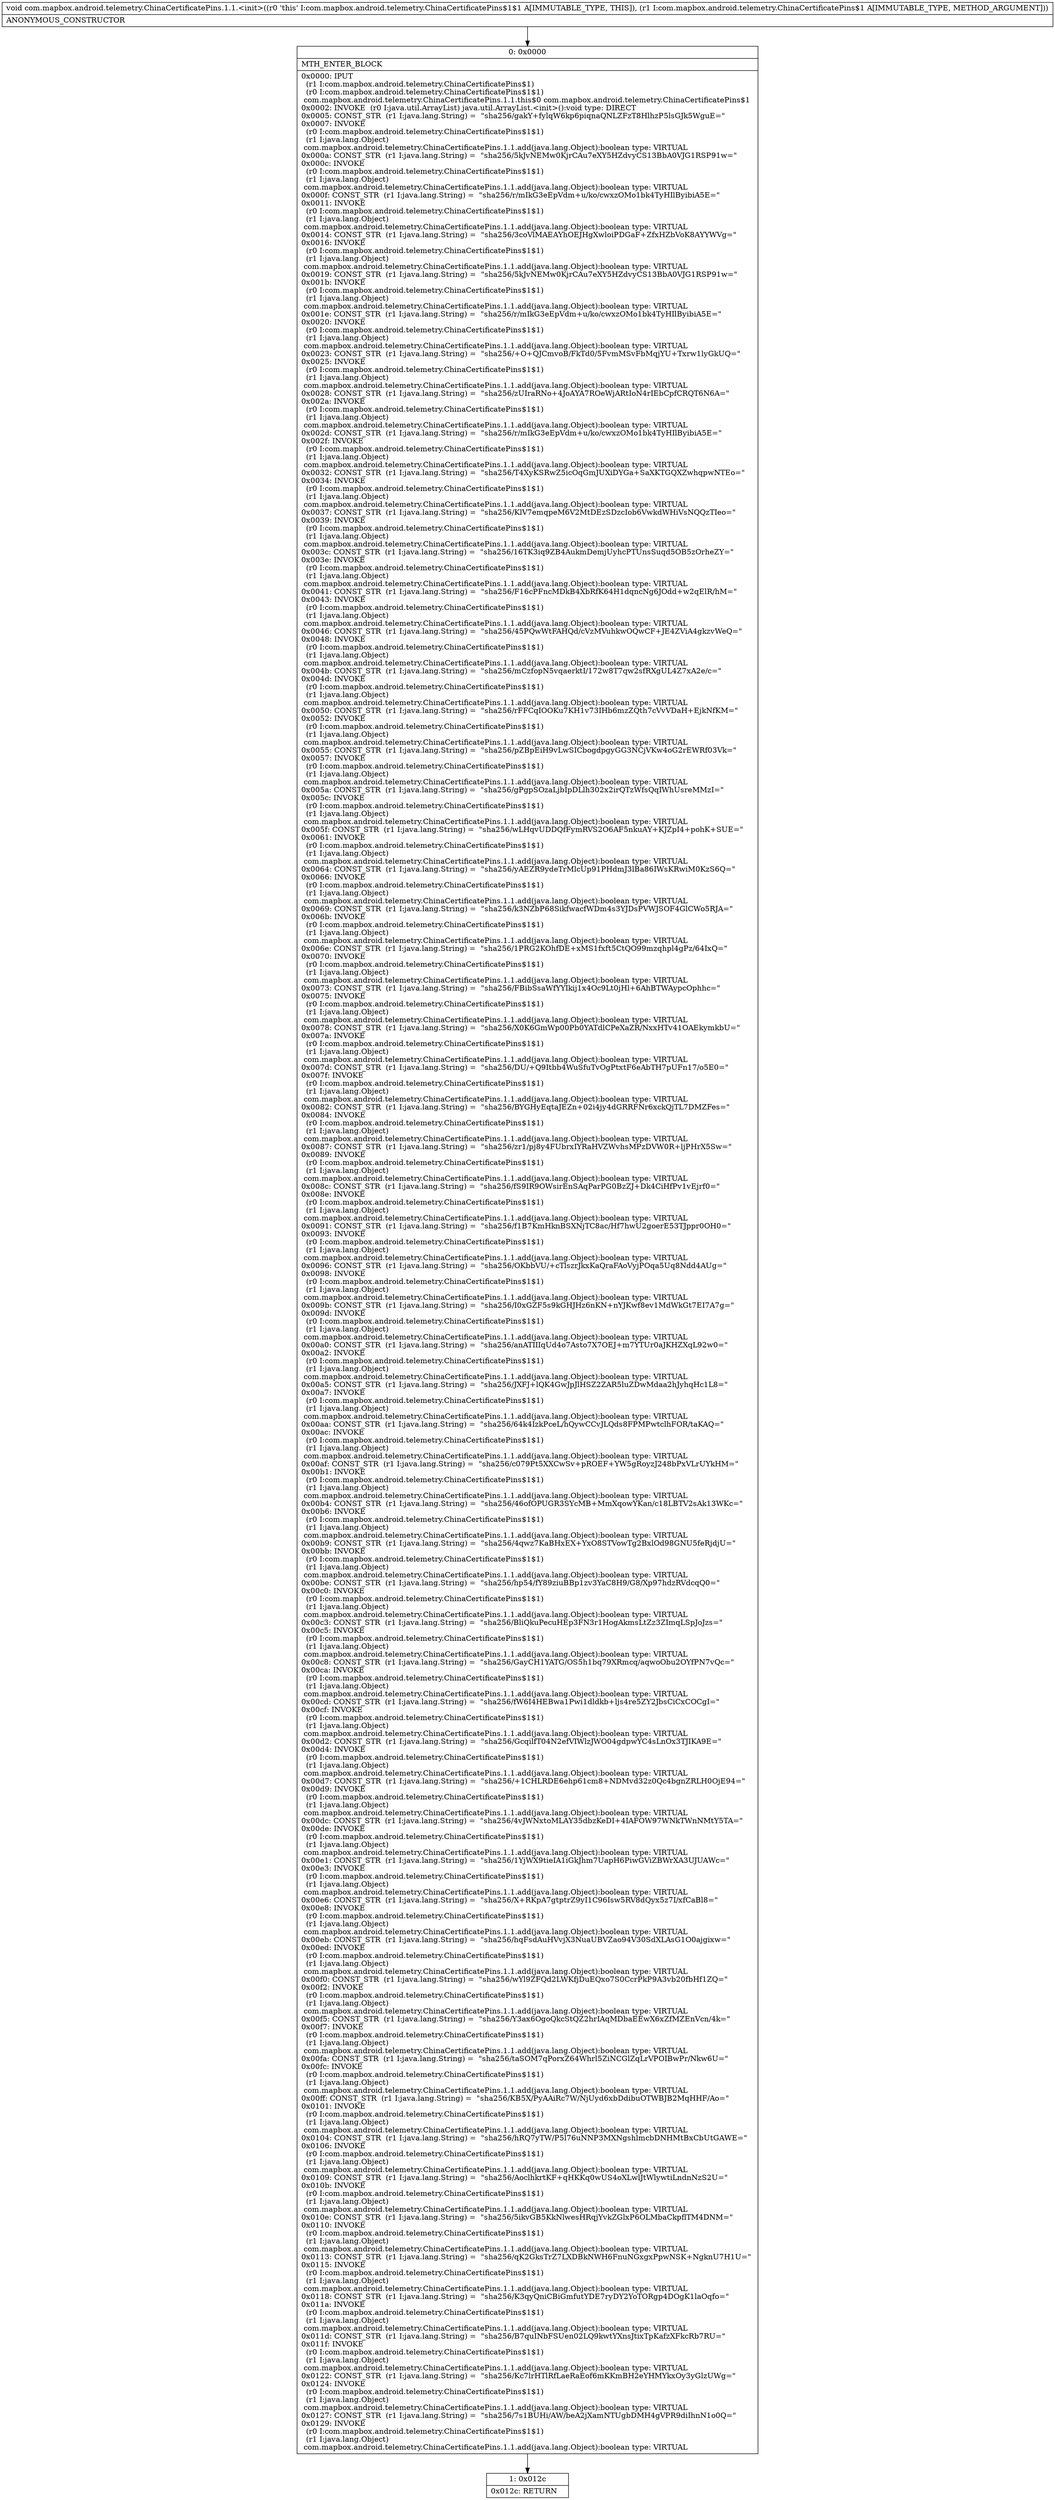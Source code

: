 digraph "CFG forcom.mapbox.android.telemetry.ChinaCertificatePins.1.1.\<init\>(Lcom\/mapbox\/android\/telemetry\/ChinaCertificatePins$1;)V" {
Node_0 [shape=record,label="{0\:\ 0x0000|MTH_ENTER_BLOCK\l|0x0000: IPUT  \l  (r1 I:com.mapbox.android.telemetry.ChinaCertificatePins$1)\l  (r0 I:com.mapbox.android.telemetry.ChinaCertificatePins$1$1)\l com.mapbox.android.telemetry.ChinaCertificatePins.1.1.this$0 com.mapbox.android.telemetry.ChinaCertificatePins$1 \l0x0002: INVOKE  (r0 I:java.util.ArrayList) java.util.ArrayList.\<init\>():void type: DIRECT \l0x0005: CONST_STR  (r1 I:java.lang.String) =  \"sha256\/gakY+fylqW6kp6piqnaQNLZFzT8HlhzP5lsGJk5WguE=\" \l0x0007: INVOKE  \l  (r0 I:com.mapbox.android.telemetry.ChinaCertificatePins$1$1)\l  (r1 I:java.lang.Object)\l com.mapbox.android.telemetry.ChinaCertificatePins.1.1.add(java.lang.Object):boolean type: VIRTUAL \l0x000a: CONST_STR  (r1 I:java.lang.String) =  \"sha256\/5kJvNEMw0KjrCAu7eXY5HZdvyCS13BbA0VJG1RSP91w=\" \l0x000c: INVOKE  \l  (r0 I:com.mapbox.android.telemetry.ChinaCertificatePins$1$1)\l  (r1 I:java.lang.Object)\l com.mapbox.android.telemetry.ChinaCertificatePins.1.1.add(java.lang.Object):boolean type: VIRTUAL \l0x000f: CONST_STR  (r1 I:java.lang.String) =  \"sha256\/r\/mIkG3eEpVdm+u\/ko\/cwxzOMo1bk4TyHIlByibiA5E=\" \l0x0011: INVOKE  \l  (r0 I:com.mapbox.android.telemetry.ChinaCertificatePins$1$1)\l  (r1 I:java.lang.Object)\l com.mapbox.android.telemetry.ChinaCertificatePins.1.1.add(java.lang.Object):boolean type: VIRTUAL \l0x0014: CONST_STR  (r1 I:java.lang.String) =  \"sha256\/3coVlMAEAYhOEJHgXwloiPDGaF+ZfxHZbVoK8AYYWVg=\" \l0x0016: INVOKE  \l  (r0 I:com.mapbox.android.telemetry.ChinaCertificatePins$1$1)\l  (r1 I:java.lang.Object)\l com.mapbox.android.telemetry.ChinaCertificatePins.1.1.add(java.lang.Object):boolean type: VIRTUAL \l0x0019: CONST_STR  (r1 I:java.lang.String) =  \"sha256\/5kJvNEMw0KjrCAu7eXY5HZdvyCS13BbA0VJG1RSP91w=\" \l0x001b: INVOKE  \l  (r0 I:com.mapbox.android.telemetry.ChinaCertificatePins$1$1)\l  (r1 I:java.lang.Object)\l com.mapbox.android.telemetry.ChinaCertificatePins.1.1.add(java.lang.Object):boolean type: VIRTUAL \l0x001e: CONST_STR  (r1 I:java.lang.String) =  \"sha256\/r\/mIkG3eEpVdm+u\/ko\/cwxzOMo1bk4TyHIlByibiA5E=\" \l0x0020: INVOKE  \l  (r0 I:com.mapbox.android.telemetry.ChinaCertificatePins$1$1)\l  (r1 I:java.lang.Object)\l com.mapbox.android.telemetry.ChinaCertificatePins.1.1.add(java.lang.Object):boolean type: VIRTUAL \l0x0023: CONST_STR  (r1 I:java.lang.String) =  \"sha256\/+O+QJCmvoB\/FkTd0\/5FvmMSvFbMqjYU+Txrw1lyGkUQ=\" \l0x0025: INVOKE  \l  (r0 I:com.mapbox.android.telemetry.ChinaCertificatePins$1$1)\l  (r1 I:java.lang.Object)\l com.mapbox.android.telemetry.ChinaCertificatePins.1.1.add(java.lang.Object):boolean type: VIRTUAL \l0x0028: CONST_STR  (r1 I:java.lang.String) =  \"sha256\/zUIraRNo+4JoAYA7ROeWjARtIoN4rIEbCpfCRQT6N6A=\" \l0x002a: INVOKE  \l  (r0 I:com.mapbox.android.telemetry.ChinaCertificatePins$1$1)\l  (r1 I:java.lang.Object)\l com.mapbox.android.telemetry.ChinaCertificatePins.1.1.add(java.lang.Object):boolean type: VIRTUAL \l0x002d: CONST_STR  (r1 I:java.lang.String) =  \"sha256\/r\/mIkG3eEpVdm+u\/ko\/cwxzOMo1bk4TyHIlByibiA5E=\" \l0x002f: INVOKE  \l  (r0 I:com.mapbox.android.telemetry.ChinaCertificatePins$1$1)\l  (r1 I:java.lang.Object)\l com.mapbox.android.telemetry.ChinaCertificatePins.1.1.add(java.lang.Object):boolean type: VIRTUAL \l0x0032: CONST_STR  (r1 I:java.lang.String) =  \"sha256\/T4XyKSRwZ5icOqGmJUXiDYGa+SaXKTGQXZwhqpwNTEo=\" \l0x0034: INVOKE  \l  (r0 I:com.mapbox.android.telemetry.ChinaCertificatePins$1$1)\l  (r1 I:java.lang.Object)\l com.mapbox.android.telemetry.ChinaCertificatePins.1.1.add(java.lang.Object):boolean type: VIRTUAL \l0x0037: CONST_STR  (r1 I:java.lang.String) =  \"sha256\/KlV7emqpeM6V2MtDEzSDzcIob6VwkdWHiVsNQQzTIeo=\" \l0x0039: INVOKE  \l  (r0 I:com.mapbox.android.telemetry.ChinaCertificatePins$1$1)\l  (r1 I:java.lang.Object)\l com.mapbox.android.telemetry.ChinaCertificatePins.1.1.add(java.lang.Object):boolean type: VIRTUAL \l0x003c: CONST_STR  (r1 I:java.lang.String) =  \"sha256\/16TK3iq9ZB4AukmDemjUyhcPTUnsSuqd5OB5zOrheZY=\" \l0x003e: INVOKE  \l  (r0 I:com.mapbox.android.telemetry.ChinaCertificatePins$1$1)\l  (r1 I:java.lang.Object)\l com.mapbox.android.telemetry.ChinaCertificatePins.1.1.add(java.lang.Object):boolean type: VIRTUAL \l0x0041: CONST_STR  (r1 I:java.lang.String) =  \"sha256\/F16cPFncMDkB4XbRfK64H1dqncNg6JOdd+w2qElR\/hM=\" \l0x0043: INVOKE  \l  (r0 I:com.mapbox.android.telemetry.ChinaCertificatePins$1$1)\l  (r1 I:java.lang.Object)\l com.mapbox.android.telemetry.ChinaCertificatePins.1.1.add(java.lang.Object):boolean type: VIRTUAL \l0x0046: CONST_STR  (r1 I:java.lang.String) =  \"sha256\/45PQwWtFAHQd\/cVzMVuhkwOQwCF+JE4ZViA4gkzvWeQ=\" \l0x0048: INVOKE  \l  (r0 I:com.mapbox.android.telemetry.ChinaCertificatePins$1$1)\l  (r1 I:java.lang.Object)\l com.mapbox.android.telemetry.ChinaCertificatePins.1.1.add(java.lang.Object):boolean type: VIRTUAL \l0x004b: CONST_STR  (r1 I:java.lang.String) =  \"sha256\/mCzfopN5vqaerktI\/172w8T7qw2sfRXgUL4Z7xA2e\/c=\" \l0x004d: INVOKE  \l  (r0 I:com.mapbox.android.telemetry.ChinaCertificatePins$1$1)\l  (r1 I:java.lang.Object)\l com.mapbox.android.telemetry.ChinaCertificatePins.1.1.add(java.lang.Object):boolean type: VIRTUAL \l0x0050: CONST_STR  (r1 I:java.lang.String) =  \"sha256\/rFFCqIOOKu7KH1v73IHb6mzZQth7cVvVDaH+EjkNfKM=\" \l0x0052: INVOKE  \l  (r0 I:com.mapbox.android.telemetry.ChinaCertificatePins$1$1)\l  (r1 I:java.lang.Object)\l com.mapbox.android.telemetry.ChinaCertificatePins.1.1.add(java.lang.Object):boolean type: VIRTUAL \l0x0055: CONST_STR  (r1 I:java.lang.String) =  \"sha256\/pZBpEiH9vLwSICbogdpgyGG3NCjVKw4oG2rEWRf03Vk=\" \l0x0057: INVOKE  \l  (r0 I:com.mapbox.android.telemetry.ChinaCertificatePins$1$1)\l  (r1 I:java.lang.Object)\l com.mapbox.android.telemetry.ChinaCertificatePins.1.1.add(java.lang.Object):boolean type: VIRTUAL \l0x005a: CONST_STR  (r1 I:java.lang.String) =  \"sha256\/gPgpSOzaLjbIpDLlh302x2irQTzWfsQqIWhUsreMMzI=\" \l0x005c: INVOKE  \l  (r0 I:com.mapbox.android.telemetry.ChinaCertificatePins$1$1)\l  (r1 I:java.lang.Object)\l com.mapbox.android.telemetry.ChinaCertificatePins.1.1.add(java.lang.Object):boolean type: VIRTUAL \l0x005f: CONST_STR  (r1 I:java.lang.String) =  \"sha256\/wLHqvUDDQfFymRVS2O6AF5nkuAY+KJZpI4+pohK+SUE=\" \l0x0061: INVOKE  \l  (r0 I:com.mapbox.android.telemetry.ChinaCertificatePins$1$1)\l  (r1 I:java.lang.Object)\l com.mapbox.android.telemetry.ChinaCertificatePins.1.1.add(java.lang.Object):boolean type: VIRTUAL \l0x0064: CONST_STR  (r1 I:java.lang.String) =  \"sha256\/yAEZR9ydeTrMlcUp91PHdmJ3lBa86IWsKRwiM0KzS6Q=\" \l0x0066: INVOKE  \l  (r0 I:com.mapbox.android.telemetry.ChinaCertificatePins$1$1)\l  (r1 I:java.lang.Object)\l com.mapbox.android.telemetry.ChinaCertificatePins.1.1.add(java.lang.Object):boolean type: VIRTUAL \l0x0069: CONST_STR  (r1 I:java.lang.String) =  \"sha256\/k3NZbP68SikfwacfWDm4s3YJDsPVWJSOF4GlCWo5RJA=\" \l0x006b: INVOKE  \l  (r0 I:com.mapbox.android.telemetry.ChinaCertificatePins$1$1)\l  (r1 I:java.lang.Object)\l com.mapbox.android.telemetry.ChinaCertificatePins.1.1.add(java.lang.Object):boolean type: VIRTUAL \l0x006e: CONST_STR  (r1 I:java.lang.String) =  \"sha256\/1PRG2KOhfDE+xMS1fxft5CtQO99mzqhpl4gPz\/64IxQ=\" \l0x0070: INVOKE  \l  (r0 I:com.mapbox.android.telemetry.ChinaCertificatePins$1$1)\l  (r1 I:java.lang.Object)\l com.mapbox.android.telemetry.ChinaCertificatePins.1.1.add(java.lang.Object):boolean type: VIRTUAL \l0x0073: CONST_STR  (r1 I:java.lang.String) =  \"sha256\/FBibSsaWfYYIkij1x4Oc9Lt0jHl+6AhBTWAypcOphhc=\" \l0x0075: INVOKE  \l  (r0 I:com.mapbox.android.telemetry.ChinaCertificatePins$1$1)\l  (r1 I:java.lang.Object)\l com.mapbox.android.telemetry.ChinaCertificatePins.1.1.add(java.lang.Object):boolean type: VIRTUAL \l0x0078: CONST_STR  (r1 I:java.lang.String) =  \"sha256\/X0K6GmWp00Pb0YATdlCPeXaZR\/NxxHTv41OAEkymkbU=\" \l0x007a: INVOKE  \l  (r0 I:com.mapbox.android.telemetry.ChinaCertificatePins$1$1)\l  (r1 I:java.lang.Object)\l com.mapbox.android.telemetry.ChinaCertificatePins.1.1.add(java.lang.Object):boolean type: VIRTUAL \l0x007d: CONST_STR  (r1 I:java.lang.String) =  \"sha256\/DU\/+Q9Itbb4WuSfuTvOgPtxtF6eAbTH7pUFn17\/o5E0=\" \l0x007f: INVOKE  \l  (r0 I:com.mapbox.android.telemetry.ChinaCertificatePins$1$1)\l  (r1 I:java.lang.Object)\l com.mapbox.android.telemetry.ChinaCertificatePins.1.1.add(java.lang.Object):boolean type: VIRTUAL \l0x0082: CONST_STR  (r1 I:java.lang.String) =  \"sha256\/BYGHyEqtaJEZn+02i4jy4dGRRFNr6xckQjTL7DMZFes=\" \l0x0084: INVOKE  \l  (r0 I:com.mapbox.android.telemetry.ChinaCertificatePins$1$1)\l  (r1 I:java.lang.Object)\l com.mapbox.android.telemetry.ChinaCertificatePins.1.1.add(java.lang.Object):boolean type: VIRTUAL \l0x0087: CONST_STR  (r1 I:java.lang.String) =  \"sha256\/zr1\/pj8y4FUbrxIYRaHVZWvhsMPzDVW0R+ljPHrX5Sw=\" \l0x0089: INVOKE  \l  (r0 I:com.mapbox.android.telemetry.ChinaCertificatePins$1$1)\l  (r1 I:java.lang.Object)\l com.mapbox.android.telemetry.ChinaCertificatePins.1.1.add(java.lang.Object):boolean type: VIRTUAL \l0x008c: CONST_STR  (r1 I:java.lang.String) =  \"sha256\/fS9IR9OWsirEnSAqParPG0BzZJ+Dk4CiHfPv1vEjrf0=\" \l0x008e: INVOKE  \l  (r0 I:com.mapbox.android.telemetry.ChinaCertificatePins$1$1)\l  (r1 I:java.lang.Object)\l com.mapbox.android.telemetry.ChinaCertificatePins.1.1.add(java.lang.Object):boolean type: VIRTUAL \l0x0091: CONST_STR  (r1 I:java.lang.String) =  \"sha256\/f1B7KmHknBSXNjTC8ac\/Hf7hwU2goerE53TJppr0OH0=\" \l0x0093: INVOKE  \l  (r0 I:com.mapbox.android.telemetry.ChinaCertificatePins$1$1)\l  (r1 I:java.lang.Object)\l com.mapbox.android.telemetry.ChinaCertificatePins.1.1.add(java.lang.Object):boolean type: VIRTUAL \l0x0096: CONST_STR  (r1 I:java.lang.String) =  \"sha256\/OKbbVU\/+cTlszrJkxKaQraFAoVyjPOqa5Uq8Ndd4AUg=\" \l0x0098: INVOKE  \l  (r0 I:com.mapbox.android.telemetry.ChinaCertificatePins$1$1)\l  (r1 I:java.lang.Object)\l com.mapbox.android.telemetry.ChinaCertificatePins.1.1.add(java.lang.Object):boolean type: VIRTUAL \l0x009b: CONST_STR  (r1 I:java.lang.String) =  \"sha256\/I0xGZF5s9kGHJHz6nKN+nYJKwf8ev1MdWkGt7EI7A7g=\" \l0x009d: INVOKE  \l  (r0 I:com.mapbox.android.telemetry.ChinaCertificatePins$1$1)\l  (r1 I:java.lang.Object)\l com.mapbox.android.telemetry.ChinaCertificatePins.1.1.add(java.lang.Object):boolean type: VIRTUAL \l0x00a0: CONST_STR  (r1 I:java.lang.String) =  \"sha256\/anATIIIqUd4o7Asto7X7OEJ+m7YTUr0aJKHZXqL92w0=\" \l0x00a2: INVOKE  \l  (r0 I:com.mapbox.android.telemetry.ChinaCertificatePins$1$1)\l  (r1 I:java.lang.Object)\l com.mapbox.android.telemetry.ChinaCertificatePins.1.1.add(java.lang.Object):boolean type: VIRTUAL \l0x00a5: CONST_STR  (r1 I:java.lang.String) =  \"sha256\/JXFJ+lQK4GwJpJlHSZ2ZAR5luZDwMdaa2hJyhqHc1L8=\" \l0x00a7: INVOKE  \l  (r0 I:com.mapbox.android.telemetry.ChinaCertificatePins$1$1)\l  (r1 I:java.lang.Object)\l com.mapbox.android.telemetry.ChinaCertificatePins.1.1.add(java.lang.Object):boolean type: VIRTUAL \l0x00aa: CONST_STR  (r1 I:java.lang.String) =  \"sha256\/64k4IzkPceL\/hQywCCvJLQds8FPMPwtclhFOR\/taKAQ=\" \l0x00ac: INVOKE  \l  (r0 I:com.mapbox.android.telemetry.ChinaCertificatePins$1$1)\l  (r1 I:java.lang.Object)\l com.mapbox.android.telemetry.ChinaCertificatePins.1.1.add(java.lang.Object):boolean type: VIRTUAL \l0x00af: CONST_STR  (r1 I:java.lang.String) =  \"sha256\/c079Pt5XXCwSv+pROEF+YW5gRoyzJ248bPxVLrUYkHM=\" \l0x00b1: INVOKE  \l  (r0 I:com.mapbox.android.telemetry.ChinaCertificatePins$1$1)\l  (r1 I:java.lang.Object)\l com.mapbox.android.telemetry.ChinaCertificatePins.1.1.add(java.lang.Object):boolean type: VIRTUAL \l0x00b4: CONST_STR  (r1 I:java.lang.String) =  \"sha256\/46ofOPUGR3SYcMB+MmXqowYKan\/c18LBTV2sAk13WKc=\" \l0x00b6: INVOKE  \l  (r0 I:com.mapbox.android.telemetry.ChinaCertificatePins$1$1)\l  (r1 I:java.lang.Object)\l com.mapbox.android.telemetry.ChinaCertificatePins.1.1.add(java.lang.Object):boolean type: VIRTUAL \l0x00b9: CONST_STR  (r1 I:java.lang.String) =  \"sha256\/4qwz7KaBHxEX+YxO8STVowTg2BxlOd98GNU5feRjdjU=\" \l0x00bb: INVOKE  \l  (r0 I:com.mapbox.android.telemetry.ChinaCertificatePins$1$1)\l  (r1 I:java.lang.Object)\l com.mapbox.android.telemetry.ChinaCertificatePins.1.1.add(java.lang.Object):boolean type: VIRTUAL \l0x00be: CONST_STR  (r1 I:java.lang.String) =  \"sha256\/hp54\/fY89ziuBBp1zv3YaC8H9\/G8\/Xp97hdzRVdcqQ0=\" \l0x00c0: INVOKE  \l  (r0 I:com.mapbox.android.telemetry.ChinaCertificatePins$1$1)\l  (r1 I:java.lang.Object)\l com.mapbox.android.telemetry.ChinaCertificatePins.1.1.add(java.lang.Object):boolean type: VIRTUAL \l0x00c3: CONST_STR  (r1 I:java.lang.String) =  \"sha256\/BliQkuPecuHEp3FN3r1HogAkmsLtZz3ZImqLSpJoJzs=\" \l0x00c5: INVOKE  \l  (r0 I:com.mapbox.android.telemetry.ChinaCertificatePins$1$1)\l  (r1 I:java.lang.Object)\l com.mapbox.android.telemetry.ChinaCertificatePins.1.1.add(java.lang.Object):boolean type: VIRTUAL \l0x00c8: CONST_STR  (r1 I:java.lang.String) =  \"sha256\/GayCH1YATG\/OS5h1bq79XRmcq\/aqwoObu2OYfPN7vQc=\" \l0x00ca: INVOKE  \l  (r0 I:com.mapbox.android.telemetry.ChinaCertificatePins$1$1)\l  (r1 I:java.lang.Object)\l com.mapbox.android.telemetry.ChinaCertificatePins.1.1.add(java.lang.Object):boolean type: VIRTUAL \l0x00cd: CONST_STR  (r1 I:java.lang.String) =  \"sha256\/fW6I4HEBwa1Pwi1dldkb+ljs4re5ZY2JbsCiCxCOCgI=\" \l0x00cf: INVOKE  \l  (r0 I:com.mapbox.android.telemetry.ChinaCertificatePins$1$1)\l  (r1 I:java.lang.Object)\l com.mapbox.android.telemetry.ChinaCertificatePins.1.1.add(java.lang.Object):boolean type: VIRTUAL \l0x00d2: CONST_STR  (r1 I:java.lang.String) =  \"sha256\/GcqilfT04N2efVIWlzJWO04gdpwYC4sLnOx3TJIKA9E=\" \l0x00d4: INVOKE  \l  (r0 I:com.mapbox.android.telemetry.ChinaCertificatePins$1$1)\l  (r1 I:java.lang.Object)\l com.mapbox.android.telemetry.ChinaCertificatePins.1.1.add(java.lang.Object):boolean type: VIRTUAL \l0x00d7: CONST_STR  (r1 I:java.lang.String) =  \"sha256\/+1CHLRDE6ehp61cm8+NDMvd32z0Qc4bgnZRLH0OjE94=\" \l0x00d9: INVOKE  \l  (r0 I:com.mapbox.android.telemetry.ChinaCertificatePins$1$1)\l  (r1 I:java.lang.Object)\l com.mapbox.android.telemetry.ChinaCertificatePins.1.1.add(java.lang.Object):boolean type: VIRTUAL \l0x00dc: CONST_STR  (r1 I:java.lang.String) =  \"sha256\/4vJWNxtoMLAY35dbzKeDI+4IAFOW97WNkTWnNMtY5TA=\" \l0x00de: INVOKE  \l  (r0 I:com.mapbox.android.telemetry.ChinaCertificatePins$1$1)\l  (r1 I:java.lang.Object)\l com.mapbox.android.telemetry.ChinaCertificatePins.1.1.add(java.lang.Object):boolean type: VIRTUAL \l0x00e1: CONST_STR  (r1 I:java.lang.String) =  \"sha256\/1YjWX9tieIA1iGkJhm7UapH6PiwGViZBWrXA3UJUAWc=\" \l0x00e3: INVOKE  \l  (r0 I:com.mapbox.android.telemetry.ChinaCertificatePins$1$1)\l  (r1 I:java.lang.Object)\l com.mapbox.android.telemetry.ChinaCertificatePins.1.1.add(java.lang.Object):boolean type: VIRTUAL \l0x00e6: CONST_STR  (r1 I:java.lang.String) =  \"sha256\/X+RKpA7gtptrZ9yI1C96Isw5RV8dQyx5z7I\/xfCaBl8=\" \l0x00e8: INVOKE  \l  (r0 I:com.mapbox.android.telemetry.ChinaCertificatePins$1$1)\l  (r1 I:java.lang.Object)\l com.mapbox.android.telemetry.ChinaCertificatePins.1.1.add(java.lang.Object):boolean type: VIRTUAL \l0x00eb: CONST_STR  (r1 I:java.lang.String) =  \"sha256\/hqFsdAuHVvjX3NuaUBVZao94V30SdXLAsG1O0ajgixw=\" \l0x00ed: INVOKE  \l  (r0 I:com.mapbox.android.telemetry.ChinaCertificatePins$1$1)\l  (r1 I:java.lang.Object)\l com.mapbox.android.telemetry.ChinaCertificatePins.1.1.add(java.lang.Object):boolean type: VIRTUAL \l0x00f0: CONST_STR  (r1 I:java.lang.String) =  \"sha256\/wYl9ZFQd2LWKfjDuEQxo7S0CcrPkP9A3vb20fbHf1ZQ=\" \l0x00f2: INVOKE  \l  (r0 I:com.mapbox.android.telemetry.ChinaCertificatePins$1$1)\l  (r1 I:java.lang.Object)\l com.mapbox.android.telemetry.ChinaCertificatePins.1.1.add(java.lang.Object):boolean type: VIRTUAL \l0x00f5: CONST_STR  (r1 I:java.lang.String) =  \"sha256\/Y3ax6OgoQkcStQZ2hrIAqMDbaEEwX6xZfMZEnVcn\/4k=\" \l0x00f7: INVOKE  \l  (r0 I:com.mapbox.android.telemetry.ChinaCertificatePins$1$1)\l  (r1 I:java.lang.Object)\l com.mapbox.android.telemetry.ChinaCertificatePins.1.1.add(java.lang.Object):boolean type: VIRTUAL \l0x00fa: CONST_STR  (r1 I:java.lang.String) =  \"sha256\/taSOM7qPorxZ64Whrl5ZiNCGlZqLrVPOIBwPr\/Nkw6U=\" \l0x00fc: INVOKE  \l  (r0 I:com.mapbox.android.telemetry.ChinaCertificatePins$1$1)\l  (r1 I:java.lang.Object)\l com.mapbox.android.telemetry.ChinaCertificatePins.1.1.add(java.lang.Object):boolean type: VIRTUAL \l0x00ff: CONST_STR  (r1 I:java.lang.String) =  \"sha256\/KB5X\/PyAAiRc7W\/NjUyd6xbDdibuOTWBJB2MqHHF\/Ao=\" \l0x0101: INVOKE  \l  (r0 I:com.mapbox.android.telemetry.ChinaCertificatePins$1$1)\l  (r1 I:java.lang.Object)\l com.mapbox.android.telemetry.ChinaCertificatePins.1.1.add(java.lang.Object):boolean type: VIRTUAL \l0x0104: CONST_STR  (r1 I:java.lang.String) =  \"sha256\/hRQ7yTW\/P5l76uNNP3MXNgshlmcbDNHMtBxCbUtGAWE=\" \l0x0106: INVOKE  \l  (r0 I:com.mapbox.android.telemetry.ChinaCertificatePins$1$1)\l  (r1 I:java.lang.Object)\l com.mapbox.android.telemetry.ChinaCertificatePins.1.1.add(java.lang.Object):boolean type: VIRTUAL \l0x0109: CONST_STR  (r1 I:java.lang.String) =  \"sha256\/AoclhkrtKF+qHKKq0wUS4oXLwlJtWlywtiLndnNzS2U=\" \l0x010b: INVOKE  \l  (r0 I:com.mapbox.android.telemetry.ChinaCertificatePins$1$1)\l  (r1 I:java.lang.Object)\l com.mapbox.android.telemetry.ChinaCertificatePins.1.1.add(java.lang.Object):boolean type: VIRTUAL \l0x010e: CONST_STR  (r1 I:java.lang.String) =  \"sha256\/5ikvGB5KkNlwesHRqjYvkZGlxP6OLMbaCkpflTM4DNM=\" \l0x0110: INVOKE  \l  (r0 I:com.mapbox.android.telemetry.ChinaCertificatePins$1$1)\l  (r1 I:java.lang.Object)\l com.mapbox.android.telemetry.ChinaCertificatePins.1.1.add(java.lang.Object):boolean type: VIRTUAL \l0x0113: CONST_STR  (r1 I:java.lang.String) =  \"sha256\/qK2GksTrZ7LXDBkNWH6FnuNGxgxPpwNSK+NgknU7H1U=\" \l0x0115: INVOKE  \l  (r0 I:com.mapbox.android.telemetry.ChinaCertificatePins$1$1)\l  (r1 I:java.lang.Object)\l com.mapbox.android.telemetry.ChinaCertificatePins.1.1.add(java.lang.Object):boolean type: VIRTUAL \l0x0118: CONST_STR  (r1 I:java.lang.String) =  \"sha256\/K3qyQniCBiGmfutYDE7ryDY2YoTORgp4DOgK1laOqfo=\" \l0x011a: INVOKE  \l  (r0 I:com.mapbox.android.telemetry.ChinaCertificatePins$1$1)\l  (r1 I:java.lang.Object)\l com.mapbox.android.telemetry.ChinaCertificatePins.1.1.add(java.lang.Object):boolean type: VIRTUAL \l0x011d: CONST_STR  (r1 I:java.lang.String) =  \"sha256\/B7quINbFSUen02LQ9kwtYXnsJtixTpKafzXFkcRb7RU=\" \l0x011f: INVOKE  \l  (r0 I:com.mapbox.android.telemetry.ChinaCertificatePins$1$1)\l  (r1 I:java.lang.Object)\l com.mapbox.android.telemetry.ChinaCertificatePins.1.1.add(java.lang.Object):boolean type: VIRTUAL \l0x0122: CONST_STR  (r1 I:java.lang.String) =  \"sha256\/Kc7lrHTlRfLaeRaEof6mKKmBH2eYHMYkxOy3yGlzUWg=\" \l0x0124: INVOKE  \l  (r0 I:com.mapbox.android.telemetry.ChinaCertificatePins$1$1)\l  (r1 I:java.lang.Object)\l com.mapbox.android.telemetry.ChinaCertificatePins.1.1.add(java.lang.Object):boolean type: VIRTUAL \l0x0127: CONST_STR  (r1 I:java.lang.String) =  \"sha256\/7s1BUHi\/AW\/beA2jXamNTUgbDMH4gVPR9diIhnN1o0Q=\" \l0x0129: INVOKE  \l  (r0 I:com.mapbox.android.telemetry.ChinaCertificatePins$1$1)\l  (r1 I:java.lang.Object)\l com.mapbox.android.telemetry.ChinaCertificatePins.1.1.add(java.lang.Object):boolean type: VIRTUAL \l}"];
Node_1 [shape=record,label="{1\:\ 0x012c|0x012c: RETURN   \l}"];
MethodNode[shape=record,label="{void com.mapbox.android.telemetry.ChinaCertificatePins.1.1.\<init\>((r0 'this' I:com.mapbox.android.telemetry.ChinaCertificatePins$1$1 A[IMMUTABLE_TYPE, THIS]), (r1 I:com.mapbox.android.telemetry.ChinaCertificatePins$1 A[IMMUTABLE_TYPE, METHOD_ARGUMENT]))  | ANONYMOUS_CONSTRUCTOR\l}"];
MethodNode -> Node_0;
Node_0 -> Node_1;
}

